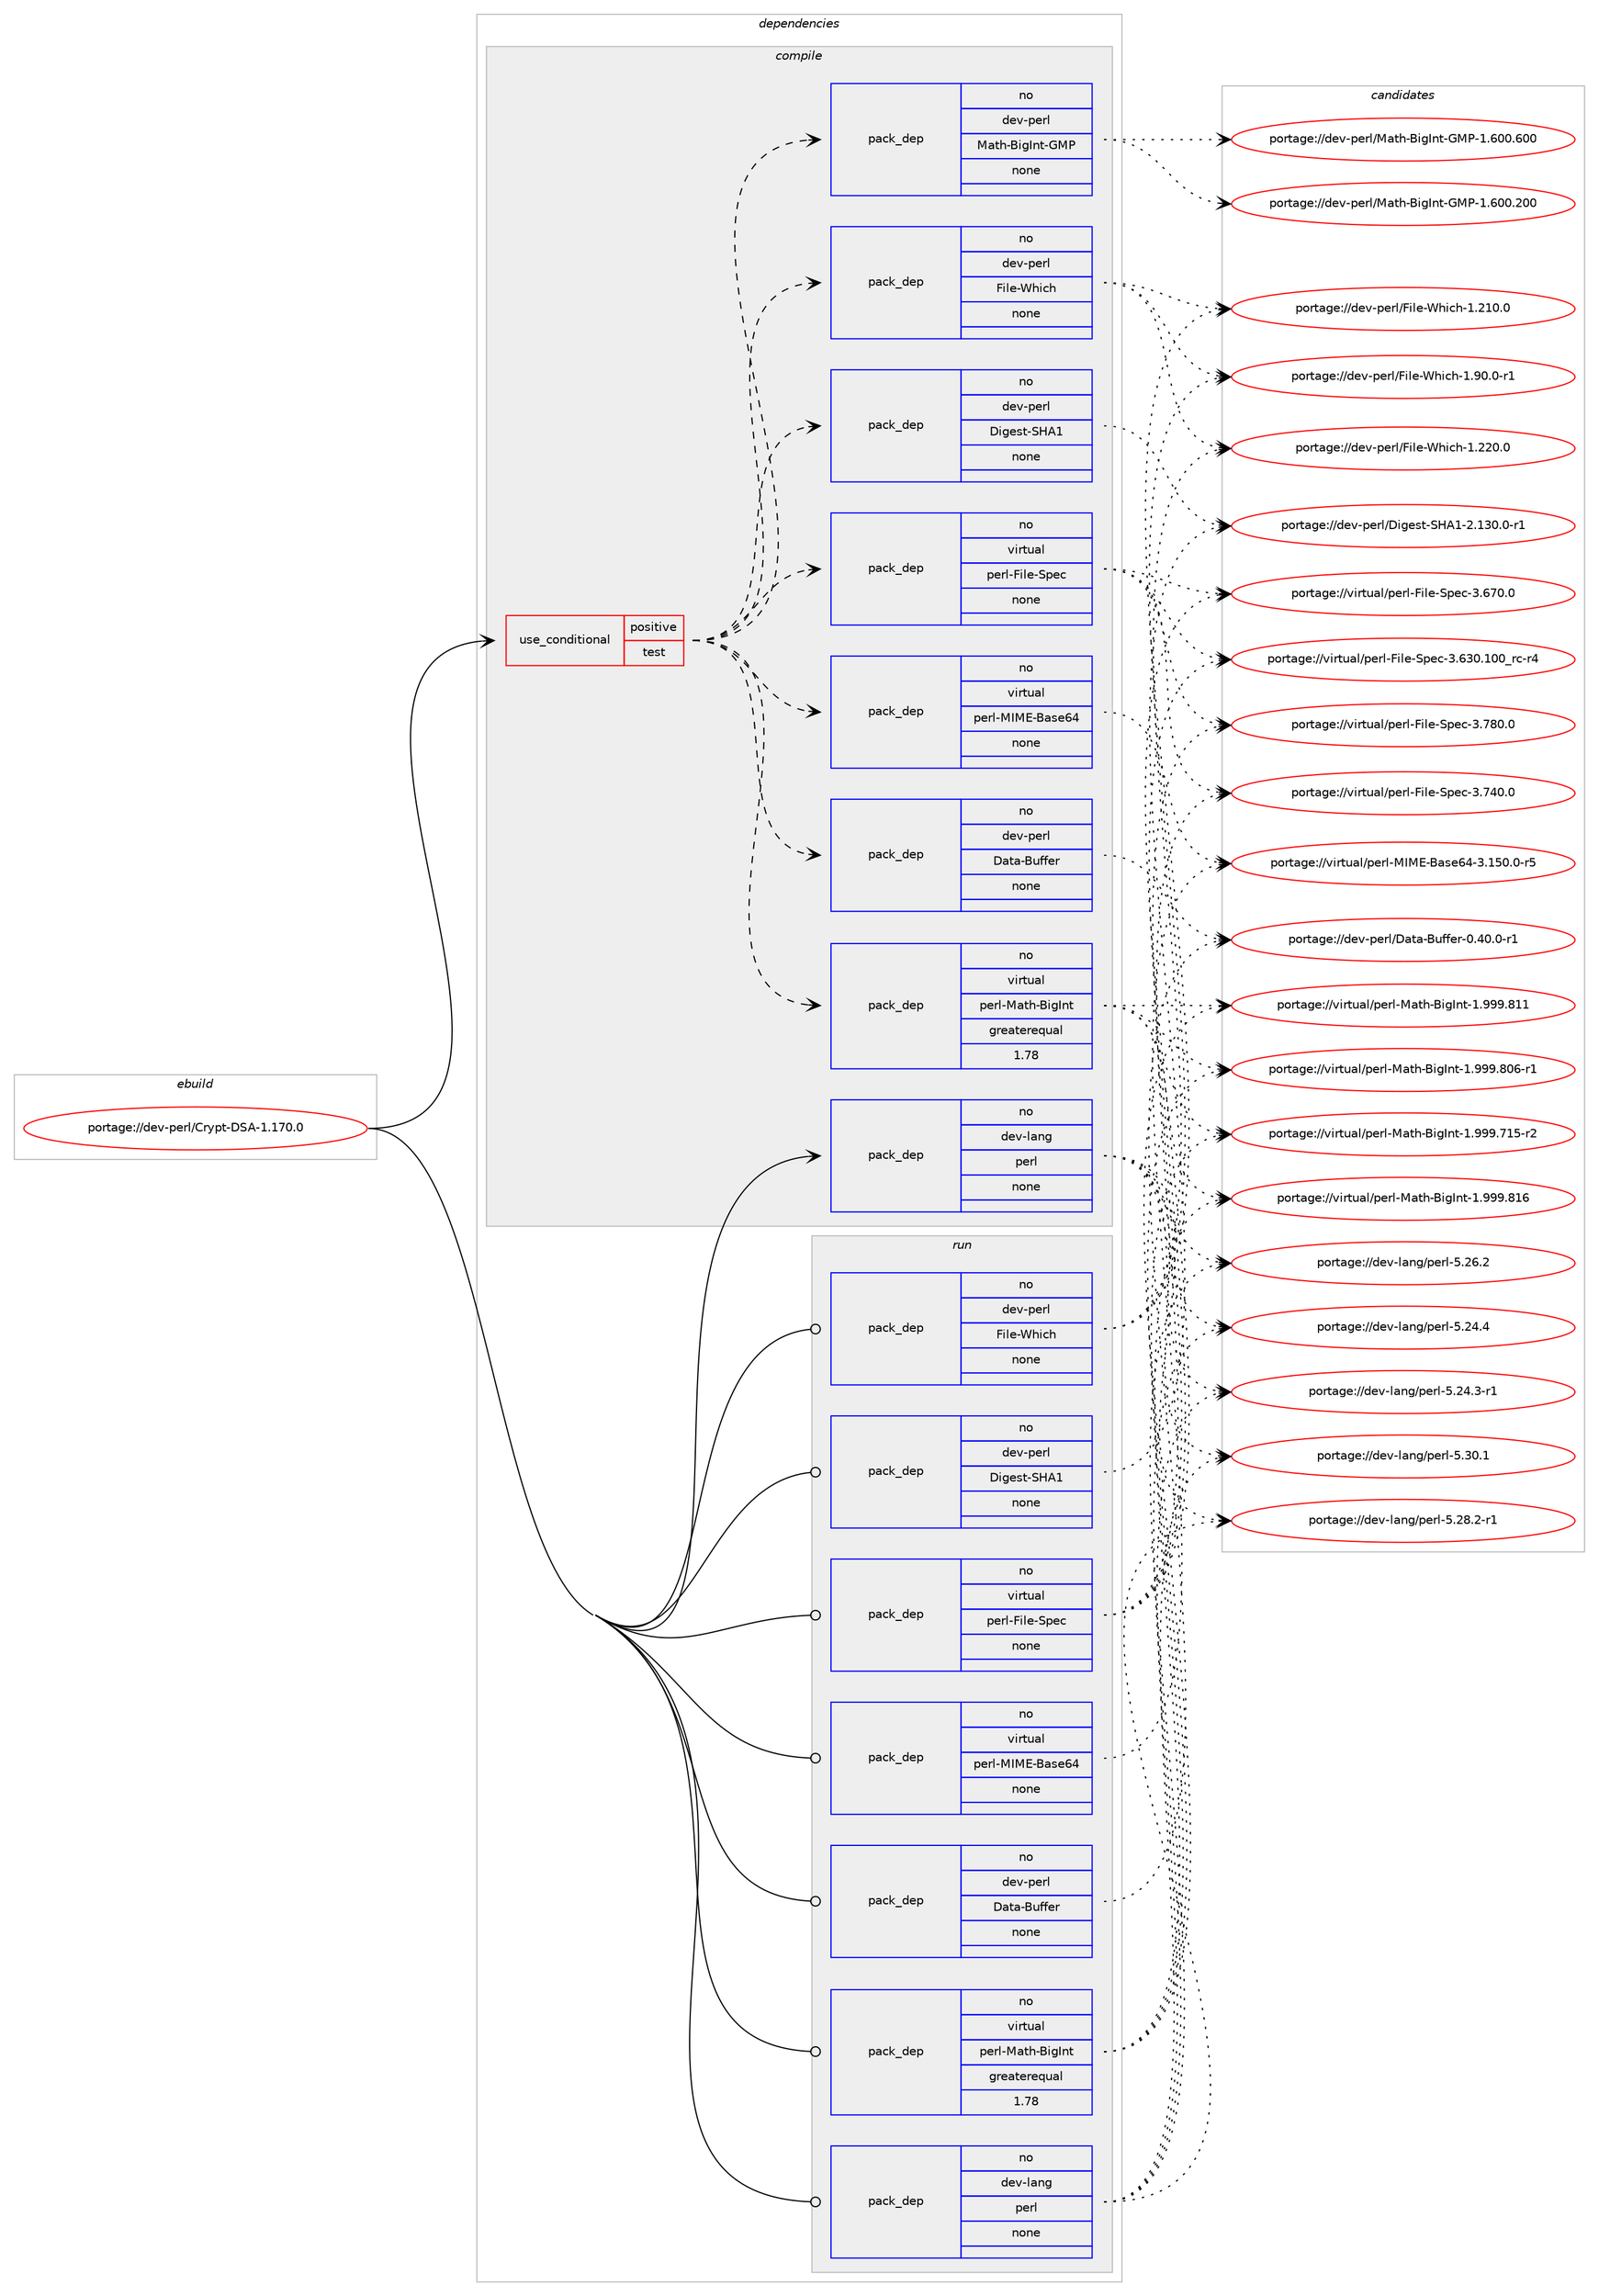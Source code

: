 digraph prolog {

# *************
# Graph options
# *************

newrank=true;
concentrate=true;
compound=true;
graph [rankdir=LR,fontname=Helvetica,fontsize=10,ranksep=1.5];#, ranksep=2.5, nodesep=0.2];
edge  [arrowhead=vee];
node  [fontname=Helvetica,fontsize=10];

# **********
# The ebuild
# **********

subgraph cluster_leftcol {
color=gray;
label=<<i>ebuild</i>>;
id [label="portage://dev-perl/Crypt-DSA-1.170.0", color=red, width=4, href="../dev-perl/Crypt-DSA-1.170.0.svg"];
}

# ****************
# The dependencies
# ****************

subgraph cluster_midcol {
color=gray;
label=<<i>dependencies</i>>;
subgraph cluster_compile {
fillcolor="#eeeeee";
style=filled;
label=<<i>compile</i>>;
subgraph cond122553 {
dependency497996 [label=<<TABLE BORDER="0" CELLBORDER="1" CELLSPACING="0" CELLPADDING="4"><TR><TD ROWSPAN="3" CELLPADDING="10">use_conditional</TD></TR><TR><TD>positive</TD></TR><TR><TD>test</TD></TR></TABLE>>, shape=none, color=red];
subgraph pack370344 {
dependency497997 [label=<<TABLE BORDER="0" CELLBORDER="1" CELLSPACING="0" CELLPADDING="4" WIDTH="220"><TR><TD ROWSPAN="6" CELLPADDING="30">pack_dep</TD></TR><TR><TD WIDTH="110">no</TD></TR><TR><TD>dev-perl</TD></TR><TR><TD>Data-Buffer</TD></TR><TR><TD>none</TD></TR><TR><TD></TD></TR></TABLE>>, shape=none, color=blue];
}
dependency497996:e -> dependency497997:w [weight=20,style="dashed",arrowhead="vee"];
subgraph pack370345 {
dependency497998 [label=<<TABLE BORDER="0" CELLBORDER="1" CELLSPACING="0" CELLPADDING="4" WIDTH="220"><TR><TD ROWSPAN="6" CELLPADDING="30">pack_dep</TD></TR><TR><TD WIDTH="110">no</TD></TR><TR><TD>dev-perl</TD></TR><TR><TD>Digest-SHA1</TD></TR><TR><TD>none</TD></TR><TR><TD></TD></TR></TABLE>>, shape=none, color=blue];
}
dependency497996:e -> dependency497998:w [weight=20,style="dashed",arrowhead="vee"];
subgraph pack370346 {
dependency497999 [label=<<TABLE BORDER="0" CELLBORDER="1" CELLSPACING="0" CELLPADDING="4" WIDTH="220"><TR><TD ROWSPAN="6" CELLPADDING="30">pack_dep</TD></TR><TR><TD WIDTH="110">no</TD></TR><TR><TD>virtual</TD></TR><TR><TD>perl-File-Spec</TD></TR><TR><TD>none</TD></TR><TR><TD></TD></TR></TABLE>>, shape=none, color=blue];
}
dependency497996:e -> dependency497999:w [weight=20,style="dashed",arrowhead="vee"];
subgraph pack370347 {
dependency498000 [label=<<TABLE BORDER="0" CELLBORDER="1" CELLSPACING="0" CELLPADDING="4" WIDTH="220"><TR><TD ROWSPAN="6" CELLPADDING="30">pack_dep</TD></TR><TR><TD WIDTH="110">no</TD></TR><TR><TD>dev-perl</TD></TR><TR><TD>File-Which</TD></TR><TR><TD>none</TD></TR><TR><TD></TD></TR></TABLE>>, shape=none, color=blue];
}
dependency497996:e -> dependency498000:w [weight=20,style="dashed",arrowhead="vee"];
subgraph pack370348 {
dependency498001 [label=<<TABLE BORDER="0" CELLBORDER="1" CELLSPACING="0" CELLPADDING="4" WIDTH="220"><TR><TD ROWSPAN="6" CELLPADDING="30">pack_dep</TD></TR><TR><TD WIDTH="110">no</TD></TR><TR><TD>virtual</TD></TR><TR><TD>perl-MIME-Base64</TD></TR><TR><TD>none</TD></TR><TR><TD></TD></TR></TABLE>>, shape=none, color=blue];
}
dependency497996:e -> dependency498001:w [weight=20,style="dashed",arrowhead="vee"];
subgraph pack370349 {
dependency498002 [label=<<TABLE BORDER="0" CELLBORDER="1" CELLSPACING="0" CELLPADDING="4" WIDTH="220"><TR><TD ROWSPAN="6" CELLPADDING="30">pack_dep</TD></TR><TR><TD WIDTH="110">no</TD></TR><TR><TD>virtual</TD></TR><TR><TD>perl-Math-BigInt</TD></TR><TR><TD>greaterequal</TD></TR><TR><TD>1.78</TD></TR></TABLE>>, shape=none, color=blue];
}
dependency497996:e -> dependency498002:w [weight=20,style="dashed",arrowhead="vee"];
subgraph pack370350 {
dependency498003 [label=<<TABLE BORDER="0" CELLBORDER="1" CELLSPACING="0" CELLPADDING="4" WIDTH="220"><TR><TD ROWSPAN="6" CELLPADDING="30">pack_dep</TD></TR><TR><TD WIDTH="110">no</TD></TR><TR><TD>dev-perl</TD></TR><TR><TD>Math-BigInt-GMP</TD></TR><TR><TD>none</TD></TR><TR><TD></TD></TR></TABLE>>, shape=none, color=blue];
}
dependency497996:e -> dependency498003:w [weight=20,style="dashed",arrowhead="vee"];
}
id:e -> dependency497996:w [weight=20,style="solid",arrowhead="vee"];
subgraph pack370351 {
dependency498004 [label=<<TABLE BORDER="0" CELLBORDER="1" CELLSPACING="0" CELLPADDING="4" WIDTH="220"><TR><TD ROWSPAN="6" CELLPADDING="30">pack_dep</TD></TR><TR><TD WIDTH="110">no</TD></TR><TR><TD>dev-lang</TD></TR><TR><TD>perl</TD></TR><TR><TD>none</TD></TR><TR><TD></TD></TR></TABLE>>, shape=none, color=blue];
}
id:e -> dependency498004:w [weight=20,style="solid",arrowhead="vee"];
}
subgraph cluster_compileandrun {
fillcolor="#eeeeee";
style=filled;
label=<<i>compile and run</i>>;
}
subgraph cluster_run {
fillcolor="#eeeeee";
style=filled;
label=<<i>run</i>>;
subgraph pack370352 {
dependency498005 [label=<<TABLE BORDER="0" CELLBORDER="1" CELLSPACING="0" CELLPADDING="4" WIDTH="220"><TR><TD ROWSPAN="6" CELLPADDING="30">pack_dep</TD></TR><TR><TD WIDTH="110">no</TD></TR><TR><TD>dev-lang</TD></TR><TR><TD>perl</TD></TR><TR><TD>none</TD></TR><TR><TD></TD></TR></TABLE>>, shape=none, color=blue];
}
id:e -> dependency498005:w [weight=20,style="solid",arrowhead="odot"];
subgraph pack370353 {
dependency498006 [label=<<TABLE BORDER="0" CELLBORDER="1" CELLSPACING="0" CELLPADDING="4" WIDTH="220"><TR><TD ROWSPAN="6" CELLPADDING="30">pack_dep</TD></TR><TR><TD WIDTH="110">no</TD></TR><TR><TD>dev-perl</TD></TR><TR><TD>Data-Buffer</TD></TR><TR><TD>none</TD></TR><TR><TD></TD></TR></TABLE>>, shape=none, color=blue];
}
id:e -> dependency498006:w [weight=20,style="solid",arrowhead="odot"];
subgraph pack370354 {
dependency498007 [label=<<TABLE BORDER="0" CELLBORDER="1" CELLSPACING="0" CELLPADDING="4" WIDTH="220"><TR><TD ROWSPAN="6" CELLPADDING="30">pack_dep</TD></TR><TR><TD WIDTH="110">no</TD></TR><TR><TD>dev-perl</TD></TR><TR><TD>Digest-SHA1</TD></TR><TR><TD>none</TD></TR><TR><TD></TD></TR></TABLE>>, shape=none, color=blue];
}
id:e -> dependency498007:w [weight=20,style="solid",arrowhead="odot"];
subgraph pack370355 {
dependency498008 [label=<<TABLE BORDER="0" CELLBORDER="1" CELLSPACING="0" CELLPADDING="4" WIDTH="220"><TR><TD ROWSPAN="6" CELLPADDING="30">pack_dep</TD></TR><TR><TD WIDTH="110">no</TD></TR><TR><TD>dev-perl</TD></TR><TR><TD>File-Which</TD></TR><TR><TD>none</TD></TR><TR><TD></TD></TR></TABLE>>, shape=none, color=blue];
}
id:e -> dependency498008:w [weight=20,style="solid",arrowhead="odot"];
subgraph pack370356 {
dependency498009 [label=<<TABLE BORDER="0" CELLBORDER="1" CELLSPACING="0" CELLPADDING="4" WIDTH="220"><TR><TD ROWSPAN="6" CELLPADDING="30">pack_dep</TD></TR><TR><TD WIDTH="110">no</TD></TR><TR><TD>virtual</TD></TR><TR><TD>perl-File-Spec</TD></TR><TR><TD>none</TD></TR><TR><TD></TD></TR></TABLE>>, shape=none, color=blue];
}
id:e -> dependency498009:w [weight=20,style="solid",arrowhead="odot"];
subgraph pack370357 {
dependency498010 [label=<<TABLE BORDER="0" CELLBORDER="1" CELLSPACING="0" CELLPADDING="4" WIDTH="220"><TR><TD ROWSPAN="6" CELLPADDING="30">pack_dep</TD></TR><TR><TD WIDTH="110">no</TD></TR><TR><TD>virtual</TD></TR><TR><TD>perl-MIME-Base64</TD></TR><TR><TD>none</TD></TR><TR><TD></TD></TR></TABLE>>, shape=none, color=blue];
}
id:e -> dependency498010:w [weight=20,style="solid",arrowhead="odot"];
subgraph pack370358 {
dependency498011 [label=<<TABLE BORDER="0" CELLBORDER="1" CELLSPACING="0" CELLPADDING="4" WIDTH="220"><TR><TD ROWSPAN="6" CELLPADDING="30">pack_dep</TD></TR><TR><TD WIDTH="110">no</TD></TR><TR><TD>virtual</TD></TR><TR><TD>perl-Math-BigInt</TD></TR><TR><TD>greaterequal</TD></TR><TR><TD>1.78</TD></TR></TABLE>>, shape=none, color=blue];
}
id:e -> dependency498011:w [weight=20,style="solid",arrowhead="odot"];
}
}

# **************
# The candidates
# **************

subgraph cluster_choices {
rank=same;
color=gray;
label=<<i>candidates</i>>;

subgraph choice370344 {
color=black;
nodesep=1;
choice10010111845112101114108476897116974566117102102101114454846524846484511449 [label="portage://dev-perl/Data-Buffer-0.40.0-r1", color=red, width=4,href="../dev-perl/Data-Buffer-0.40.0-r1.svg"];
dependency497997:e -> choice10010111845112101114108476897116974566117102102101114454846524846484511449:w [style=dotted,weight="100"];
}
subgraph choice370345 {
color=black;
nodesep=1;
choice100101118451121011141084768105103101115116458372654945504649514846484511449 [label="portage://dev-perl/Digest-SHA1-2.130.0-r1", color=red, width=4,href="../dev-perl/Digest-SHA1-2.130.0-r1.svg"];
dependency497998:e -> choice100101118451121011141084768105103101115116458372654945504649514846484511449:w [style=dotted,weight="100"];
}
subgraph choice370346 {
color=black;
nodesep=1;
choice118105114116117971084711210111410845701051081014583112101994551465556484648 [label="portage://virtual/perl-File-Spec-3.780.0", color=red, width=4,href="../virtual/perl-File-Spec-3.780.0.svg"];
choice118105114116117971084711210111410845701051081014583112101994551465552484648 [label="portage://virtual/perl-File-Spec-3.740.0", color=red, width=4,href="../virtual/perl-File-Spec-3.740.0.svg"];
choice118105114116117971084711210111410845701051081014583112101994551465455484648 [label="portage://virtual/perl-File-Spec-3.670.0", color=red, width=4,href="../virtual/perl-File-Spec-3.670.0.svg"];
choice118105114116117971084711210111410845701051081014583112101994551465451484649484895114994511452 [label="portage://virtual/perl-File-Spec-3.630.100_rc-r4", color=red, width=4,href="../virtual/perl-File-Spec-3.630.100_rc-r4.svg"];
dependency497999:e -> choice118105114116117971084711210111410845701051081014583112101994551465556484648:w [style=dotted,weight="100"];
dependency497999:e -> choice118105114116117971084711210111410845701051081014583112101994551465552484648:w [style=dotted,weight="100"];
dependency497999:e -> choice118105114116117971084711210111410845701051081014583112101994551465455484648:w [style=dotted,weight="100"];
dependency497999:e -> choice118105114116117971084711210111410845701051081014583112101994551465451484649484895114994511452:w [style=dotted,weight="100"];
}
subgraph choice370347 {
color=black;
nodesep=1;
choice100101118451121011141084770105108101458710410599104454946574846484511449 [label="portage://dev-perl/File-Which-1.90.0-r1", color=red, width=4,href="../dev-perl/File-Which-1.90.0-r1.svg"];
choice1001011184511210111410847701051081014587104105991044549465050484648 [label="portage://dev-perl/File-Which-1.220.0", color=red, width=4,href="../dev-perl/File-Which-1.220.0.svg"];
choice1001011184511210111410847701051081014587104105991044549465049484648 [label="portage://dev-perl/File-Which-1.210.0", color=red, width=4,href="../dev-perl/File-Which-1.210.0.svg"];
dependency498000:e -> choice100101118451121011141084770105108101458710410599104454946574846484511449:w [style=dotted,weight="100"];
dependency498000:e -> choice1001011184511210111410847701051081014587104105991044549465050484648:w [style=dotted,weight="100"];
dependency498000:e -> choice1001011184511210111410847701051081014587104105991044549465049484648:w [style=dotted,weight="100"];
}
subgraph choice370348 {
color=black;
nodesep=1;
choice11810511411611797108471121011141084577737769456697115101545245514649534846484511453 [label="portage://virtual/perl-MIME-Base64-3.150.0-r5", color=red, width=4,href="../virtual/perl-MIME-Base64-3.150.0-r5.svg"];
dependency498001:e -> choice11810511411611797108471121011141084577737769456697115101545245514649534846484511453:w [style=dotted,weight="100"];
}
subgraph choice370349 {
color=black;
nodesep=1;
choice118105114116117971084711210111410845779711610445661051037311011645494657575746564954 [label="portage://virtual/perl-Math-BigInt-1.999.816", color=red, width=4,href="../virtual/perl-Math-BigInt-1.999.816.svg"];
choice118105114116117971084711210111410845779711610445661051037311011645494657575746564949 [label="portage://virtual/perl-Math-BigInt-1.999.811", color=red, width=4,href="../virtual/perl-Math-BigInt-1.999.811.svg"];
choice1181051141161179710847112101114108457797116104456610510373110116454946575757465648544511449 [label="portage://virtual/perl-Math-BigInt-1.999.806-r1", color=red, width=4,href="../virtual/perl-Math-BigInt-1.999.806-r1.svg"];
choice1181051141161179710847112101114108457797116104456610510373110116454946575757465549534511450 [label="portage://virtual/perl-Math-BigInt-1.999.715-r2", color=red, width=4,href="../virtual/perl-Math-BigInt-1.999.715-r2.svg"];
dependency498002:e -> choice118105114116117971084711210111410845779711610445661051037311011645494657575746564954:w [style=dotted,weight="100"];
dependency498002:e -> choice118105114116117971084711210111410845779711610445661051037311011645494657575746564949:w [style=dotted,weight="100"];
dependency498002:e -> choice1181051141161179710847112101114108457797116104456610510373110116454946575757465648544511449:w [style=dotted,weight="100"];
dependency498002:e -> choice1181051141161179710847112101114108457797116104456610510373110116454946575757465549534511450:w [style=dotted,weight="100"];
}
subgraph choice370350 {
color=black;
nodesep=1;
choice100101118451121011141084777971161044566105103731101164571778045494654484846544848 [label="portage://dev-perl/Math-BigInt-GMP-1.600.600", color=red, width=4,href="../dev-perl/Math-BigInt-GMP-1.600.600.svg"];
choice100101118451121011141084777971161044566105103731101164571778045494654484846504848 [label="portage://dev-perl/Math-BigInt-GMP-1.600.200", color=red, width=4,href="../dev-perl/Math-BigInt-GMP-1.600.200.svg"];
dependency498003:e -> choice100101118451121011141084777971161044566105103731101164571778045494654484846544848:w [style=dotted,weight="100"];
dependency498003:e -> choice100101118451121011141084777971161044566105103731101164571778045494654484846504848:w [style=dotted,weight="100"];
}
subgraph choice370351 {
color=black;
nodesep=1;
choice10010111845108971101034711210111410845534651484649 [label="portage://dev-lang/perl-5.30.1", color=red, width=4,href="../dev-lang/perl-5.30.1.svg"];
choice100101118451089711010347112101114108455346505646504511449 [label="portage://dev-lang/perl-5.28.2-r1", color=red, width=4,href="../dev-lang/perl-5.28.2-r1.svg"];
choice10010111845108971101034711210111410845534650544650 [label="portage://dev-lang/perl-5.26.2", color=red, width=4,href="../dev-lang/perl-5.26.2.svg"];
choice10010111845108971101034711210111410845534650524652 [label="portage://dev-lang/perl-5.24.4", color=red, width=4,href="../dev-lang/perl-5.24.4.svg"];
choice100101118451089711010347112101114108455346505246514511449 [label="portage://dev-lang/perl-5.24.3-r1", color=red, width=4,href="../dev-lang/perl-5.24.3-r1.svg"];
dependency498004:e -> choice10010111845108971101034711210111410845534651484649:w [style=dotted,weight="100"];
dependency498004:e -> choice100101118451089711010347112101114108455346505646504511449:w [style=dotted,weight="100"];
dependency498004:e -> choice10010111845108971101034711210111410845534650544650:w [style=dotted,weight="100"];
dependency498004:e -> choice10010111845108971101034711210111410845534650524652:w [style=dotted,weight="100"];
dependency498004:e -> choice100101118451089711010347112101114108455346505246514511449:w [style=dotted,weight="100"];
}
subgraph choice370352 {
color=black;
nodesep=1;
choice10010111845108971101034711210111410845534651484649 [label="portage://dev-lang/perl-5.30.1", color=red, width=4,href="../dev-lang/perl-5.30.1.svg"];
choice100101118451089711010347112101114108455346505646504511449 [label="portage://dev-lang/perl-5.28.2-r1", color=red, width=4,href="../dev-lang/perl-5.28.2-r1.svg"];
choice10010111845108971101034711210111410845534650544650 [label="portage://dev-lang/perl-5.26.2", color=red, width=4,href="../dev-lang/perl-5.26.2.svg"];
choice10010111845108971101034711210111410845534650524652 [label="portage://dev-lang/perl-5.24.4", color=red, width=4,href="../dev-lang/perl-5.24.4.svg"];
choice100101118451089711010347112101114108455346505246514511449 [label="portage://dev-lang/perl-5.24.3-r1", color=red, width=4,href="../dev-lang/perl-5.24.3-r1.svg"];
dependency498005:e -> choice10010111845108971101034711210111410845534651484649:w [style=dotted,weight="100"];
dependency498005:e -> choice100101118451089711010347112101114108455346505646504511449:w [style=dotted,weight="100"];
dependency498005:e -> choice10010111845108971101034711210111410845534650544650:w [style=dotted,weight="100"];
dependency498005:e -> choice10010111845108971101034711210111410845534650524652:w [style=dotted,weight="100"];
dependency498005:e -> choice100101118451089711010347112101114108455346505246514511449:w [style=dotted,weight="100"];
}
subgraph choice370353 {
color=black;
nodesep=1;
choice10010111845112101114108476897116974566117102102101114454846524846484511449 [label="portage://dev-perl/Data-Buffer-0.40.0-r1", color=red, width=4,href="../dev-perl/Data-Buffer-0.40.0-r1.svg"];
dependency498006:e -> choice10010111845112101114108476897116974566117102102101114454846524846484511449:w [style=dotted,weight="100"];
}
subgraph choice370354 {
color=black;
nodesep=1;
choice100101118451121011141084768105103101115116458372654945504649514846484511449 [label="portage://dev-perl/Digest-SHA1-2.130.0-r1", color=red, width=4,href="../dev-perl/Digest-SHA1-2.130.0-r1.svg"];
dependency498007:e -> choice100101118451121011141084768105103101115116458372654945504649514846484511449:w [style=dotted,weight="100"];
}
subgraph choice370355 {
color=black;
nodesep=1;
choice100101118451121011141084770105108101458710410599104454946574846484511449 [label="portage://dev-perl/File-Which-1.90.0-r1", color=red, width=4,href="../dev-perl/File-Which-1.90.0-r1.svg"];
choice1001011184511210111410847701051081014587104105991044549465050484648 [label="portage://dev-perl/File-Which-1.220.0", color=red, width=4,href="../dev-perl/File-Which-1.220.0.svg"];
choice1001011184511210111410847701051081014587104105991044549465049484648 [label="portage://dev-perl/File-Which-1.210.0", color=red, width=4,href="../dev-perl/File-Which-1.210.0.svg"];
dependency498008:e -> choice100101118451121011141084770105108101458710410599104454946574846484511449:w [style=dotted,weight="100"];
dependency498008:e -> choice1001011184511210111410847701051081014587104105991044549465050484648:w [style=dotted,weight="100"];
dependency498008:e -> choice1001011184511210111410847701051081014587104105991044549465049484648:w [style=dotted,weight="100"];
}
subgraph choice370356 {
color=black;
nodesep=1;
choice118105114116117971084711210111410845701051081014583112101994551465556484648 [label="portage://virtual/perl-File-Spec-3.780.0", color=red, width=4,href="../virtual/perl-File-Spec-3.780.0.svg"];
choice118105114116117971084711210111410845701051081014583112101994551465552484648 [label="portage://virtual/perl-File-Spec-3.740.0", color=red, width=4,href="../virtual/perl-File-Spec-3.740.0.svg"];
choice118105114116117971084711210111410845701051081014583112101994551465455484648 [label="portage://virtual/perl-File-Spec-3.670.0", color=red, width=4,href="../virtual/perl-File-Spec-3.670.0.svg"];
choice118105114116117971084711210111410845701051081014583112101994551465451484649484895114994511452 [label="portage://virtual/perl-File-Spec-3.630.100_rc-r4", color=red, width=4,href="../virtual/perl-File-Spec-3.630.100_rc-r4.svg"];
dependency498009:e -> choice118105114116117971084711210111410845701051081014583112101994551465556484648:w [style=dotted,weight="100"];
dependency498009:e -> choice118105114116117971084711210111410845701051081014583112101994551465552484648:w [style=dotted,weight="100"];
dependency498009:e -> choice118105114116117971084711210111410845701051081014583112101994551465455484648:w [style=dotted,weight="100"];
dependency498009:e -> choice118105114116117971084711210111410845701051081014583112101994551465451484649484895114994511452:w [style=dotted,weight="100"];
}
subgraph choice370357 {
color=black;
nodesep=1;
choice11810511411611797108471121011141084577737769456697115101545245514649534846484511453 [label="portage://virtual/perl-MIME-Base64-3.150.0-r5", color=red, width=4,href="../virtual/perl-MIME-Base64-3.150.0-r5.svg"];
dependency498010:e -> choice11810511411611797108471121011141084577737769456697115101545245514649534846484511453:w [style=dotted,weight="100"];
}
subgraph choice370358 {
color=black;
nodesep=1;
choice118105114116117971084711210111410845779711610445661051037311011645494657575746564954 [label="portage://virtual/perl-Math-BigInt-1.999.816", color=red, width=4,href="../virtual/perl-Math-BigInt-1.999.816.svg"];
choice118105114116117971084711210111410845779711610445661051037311011645494657575746564949 [label="portage://virtual/perl-Math-BigInt-1.999.811", color=red, width=4,href="../virtual/perl-Math-BigInt-1.999.811.svg"];
choice1181051141161179710847112101114108457797116104456610510373110116454946575757465648544511449 [label="portage://virtual/perl-Math-BigInt-1.999.806-r1", color=red, width=4,href="../virtual/perl-Math-BigInt-1.999.806-r1.svg"];
choice1181051141161179710847112101114108457797116104456610510373110116454946575757465549534511450 [label="portage://virtual/perl-Math-BigInt-1.999.715-r2", color=red, width=4,href="../virtual/perl-Math-BigInt-1.999.715-r2.svg"];
dependency498011:e -> choice118105114116117971084711210111410845779711610445661051037311011645494657575746564954:w [style=dotted,weight="100"];
dependency498011:e -> choice118105114116117971084711210111410845779711610445661051037311011645494657575746564949:w [style=dotted,weight="100"];
dependency498011:e -> choice1181051141161179710847112101114108457797116104456610510373110116454946575757465648544511449:w [style=dotted,weight="100"];
dependency498011:e -> choice1181051141161179710847112101114108457797116104456610510373110116454946575757465549534511450:w [style=dotted,weight="100"];
}
}

}
